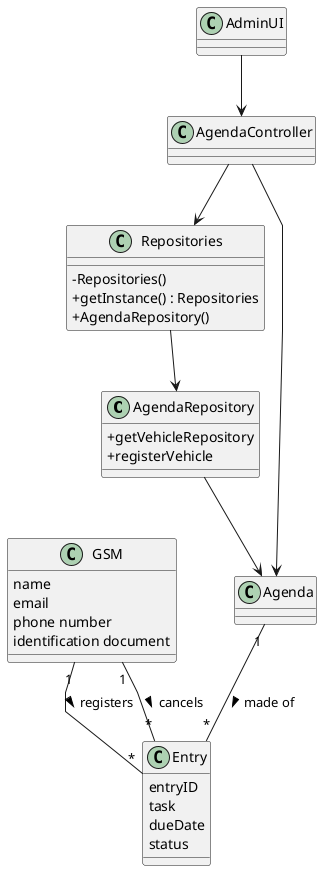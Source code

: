 @startuml
'skinparam monochrome true
skinparam packageStyle rectangle
skinparam shadowing false
skinparam linetype polyline
'skinparam linetype orto

skinparam classAttributeIconSize 0

'left to right direction

' vehicle Repository !!!1
class AgendaRepository{
    +getVehicleRepository
    +registerVehicle
}



class Repositories {
    - Repositories()
    + getInstance() : Repositories
    + AgendaRepository()
}


class GSM{
    name
    email
    phone number
    identification document
}


class Entry{
    entryID
    task
    dueDate
    status
}


AdminUI --> AgendaController
Repositories --> AgendaRepository
AgendaController --> Repositories
AgendaRepository --> Agenda
AgendaController --> Agenda
GSM "1" -- "*" "Entry" : registers >
GSM "1" -- "*" "Entry" : cancels >
Agenda "1" -- "*" "Entry" : made of >

@enduml